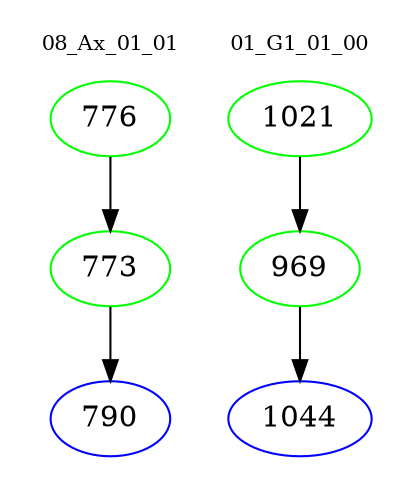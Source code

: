 digraph{
subgraph cluster_0 {
color = white
label = "08_Ax_01_01";
fontsize=10;
T0_776 [label="776", color="green"]
T0_776 -> T0_773 [color="black"]
T0_773 [label="773", color="green"]
T0_773 -> T0_790 [color="black"]
T0_790 [label="790", color="blue"]
}
subgraph cluster_1 {
color = white
label = "01_G1_01_00";
fontsize=10;
T1_1021 [label="1021", color="green"]
T1_1021 -> T1_969 [color="black"]
T1_969 [label="969", color="green"]
T1_969 -> T1_1044 [color="black"]
T1_1044 [label="1044", color="blue"]
}
}
